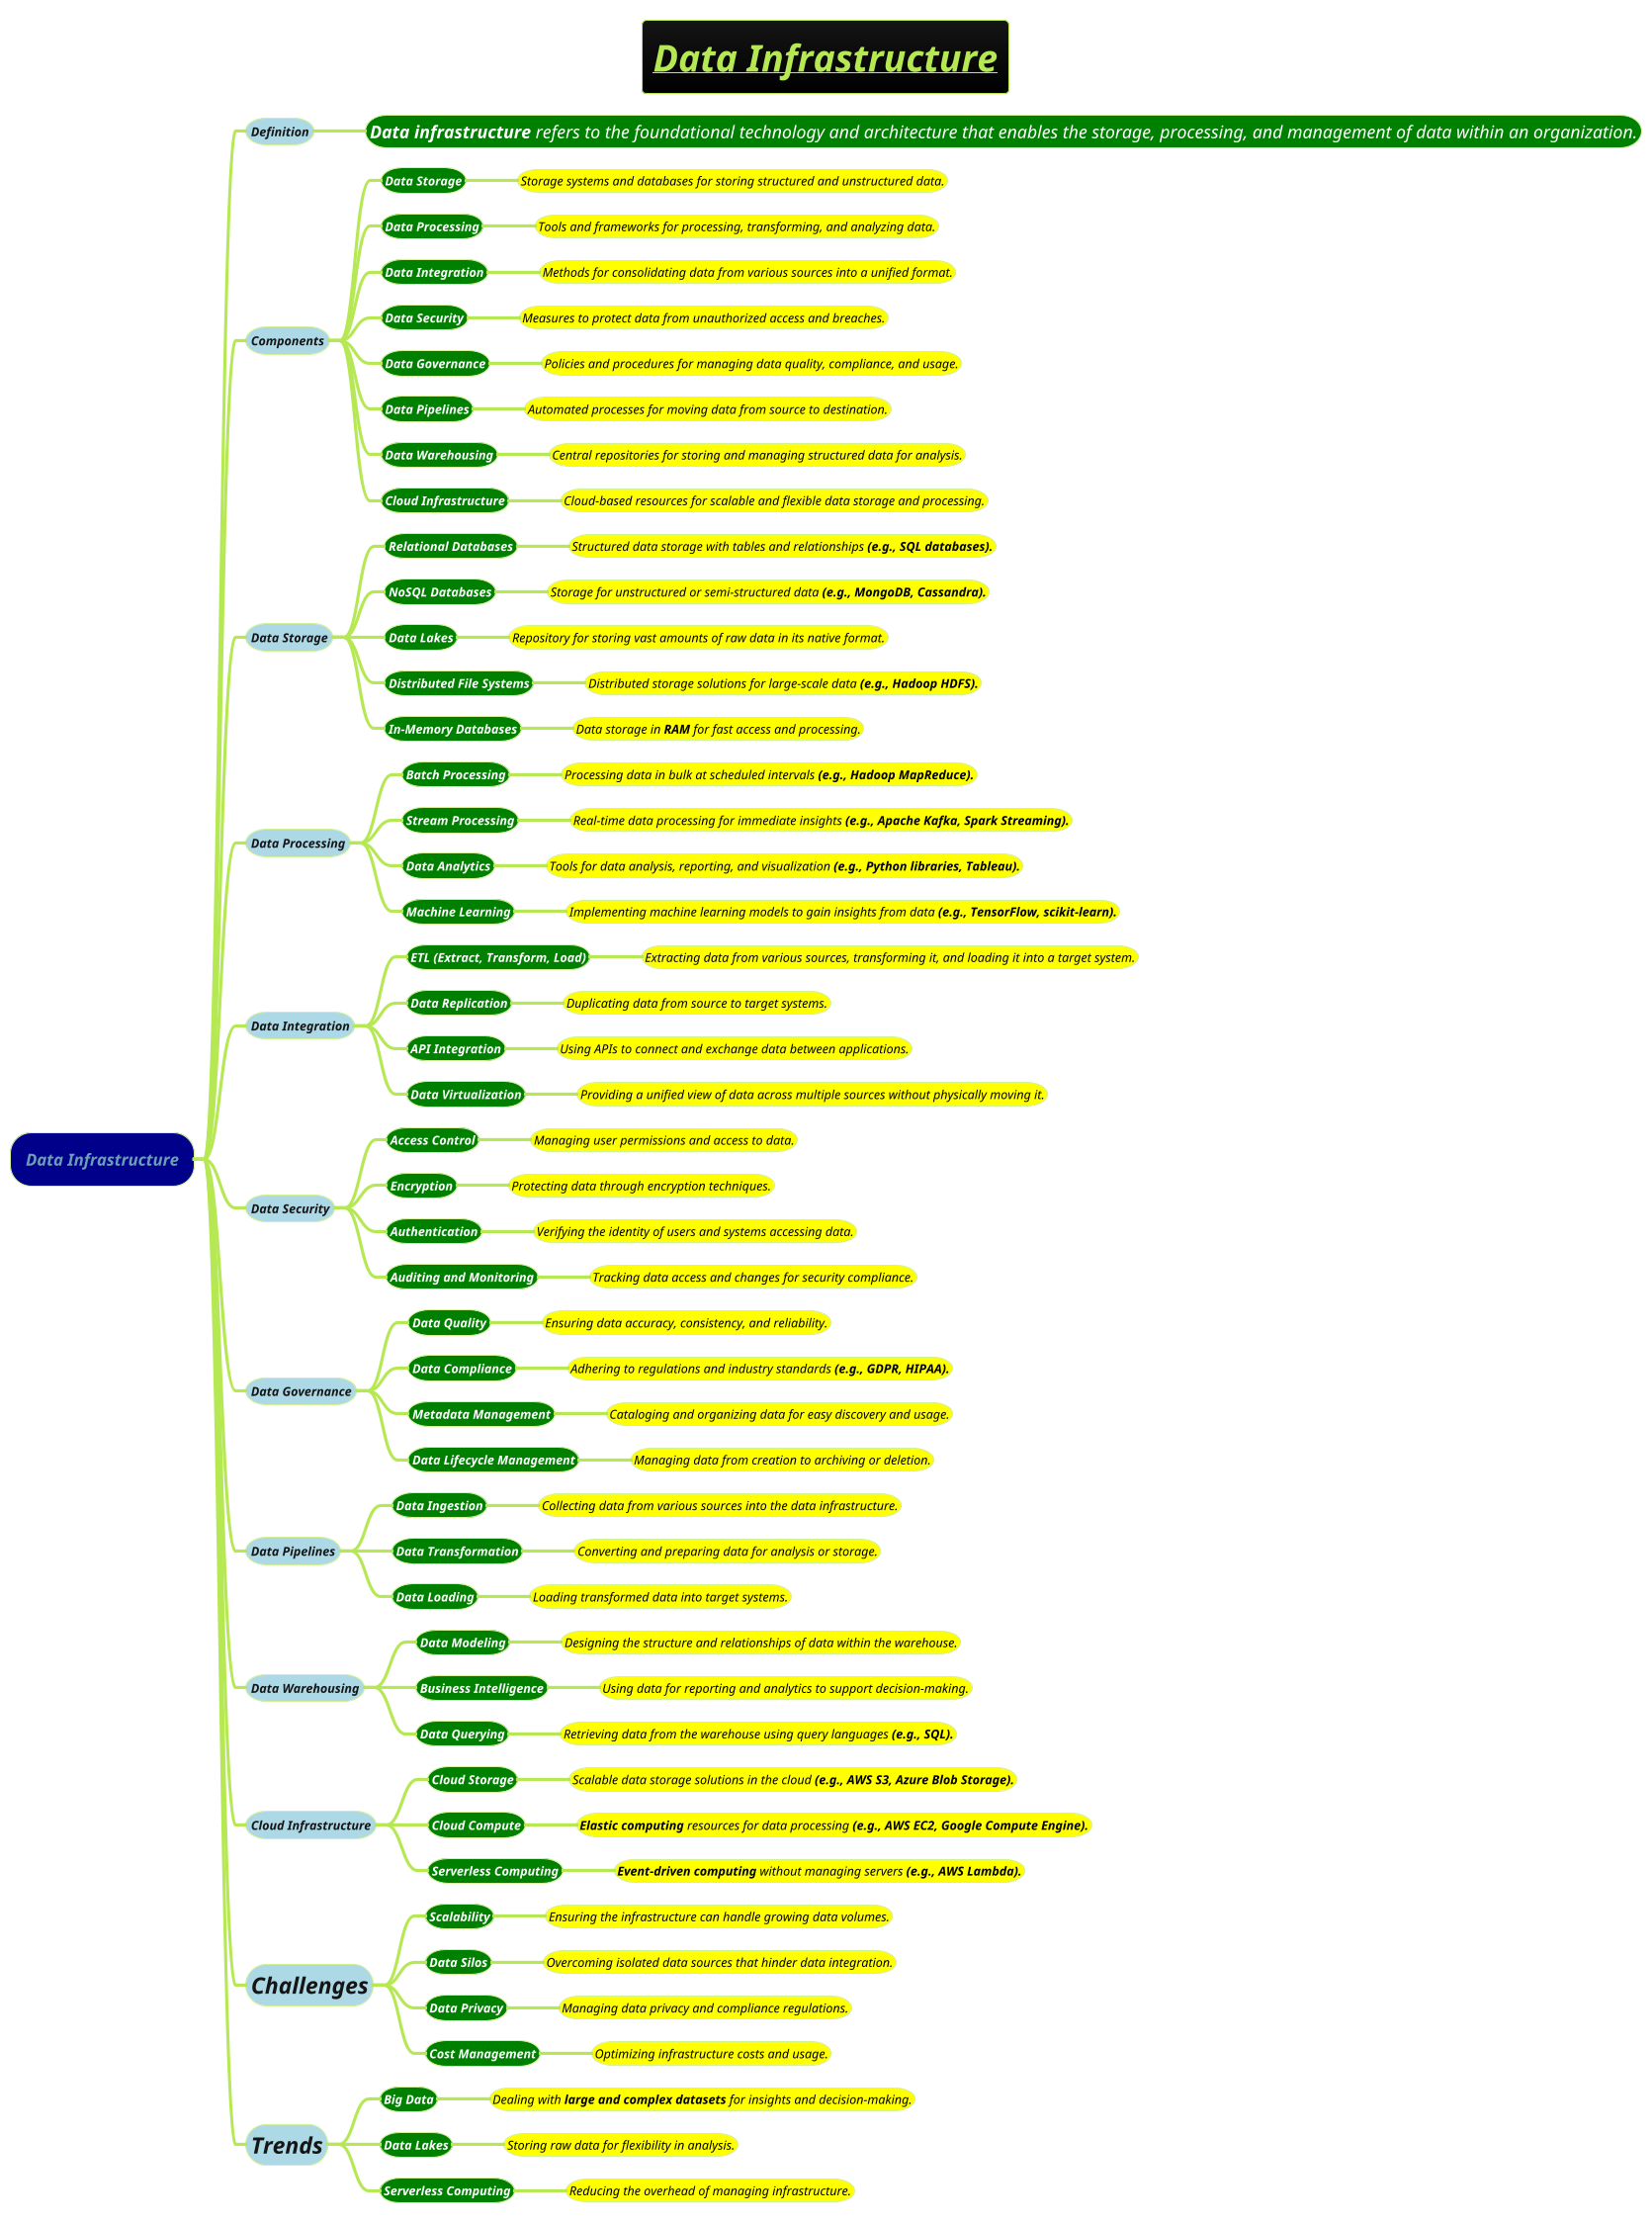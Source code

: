 @startmindmap
title =<i><u><b>Data Infrastructure
!theme hacker



*[#darkblue] <i>Data Infrastructure
**[#lightblue] <i><size:12>Definition
***[#green] <i><size:17><color #white>**Data infrastructure** refers to the foundational technology and architecture that enables the storage, processing, and management of data within an organization.

**[#lightblue] <i><size:12>Components
***[#green] <i><size:12><color #white><b>Data Storage
****[#yellow] <i><size:12><color #black>Storage systems and databases for storing structured and unstructured data.
***[#green] <i><size:12><color #white><b>Data Processing
****[#yellow] <i><size:12><color #black>Tools and frameworks for processing, transforming, and analyzing data.
***[#green] <i><size:12><color #white><b>Data Integration
****[#yellow] <i><size:12><color #black>Methods for consolidating data from various sources into a unified format.
***[#green] <i><size:12><color #white><b>Data Security
****[#yellow] <i><size:12><color #black>Measures to protect data from unauthorized access and breaches.
***[#green] <i><size:12><color #white><b>Data Governance
****[#yellow] <i><size:12><color #black>Policies and procedures for managing data quality, compliance, and usage.
***[#green] <i><size:12><color #white><b>Data Pipelines
****[#yellow] <i><size:12><color #black>Automated processes for moving data from source to destination.
***[#green] <i><size:12><color #white><b>Data Warehousing
****[#yellow] <i><size:12><color #black>Central repositories for storing and managing structured data for analysis.
***[#green] <i><size:12><color #white><b>Cloud Infrastructure
****[#yellow] <i><size:12><color #black>Cloud-based resources for scalable and flexible data storage and processing.

**[#lightblue] <i><size:12>Data Storage
***[#green] <i><size:12><color #white><b>Relational Databases
****[#yellow] <i><size:12><color #black>Structured data storage with tables and relationships <b>(e.g., SQL databases).
***[#green] <i><size:12><color #white><b>NoSQL Databases
****[#yellow] <i><size:12><color #black>Storage for unstructured or semi-structured data <b>(e.g., MongoDB, Cassandra).
***[#green] <i><size:12><color #white><b>Data Lakes
****[#yellow] <i><size:12><color #black>Repository for storing vast amounts of raw data in its native format.
***[#green] <i><size:12><color #white><b>Distributed File Systems
****[#yellow] <i><size:12><color #black>Distributed storage solutions for large-scale data <b>(e.g., Hadoop HDFS).
***[#green] <i><size:12><color #white><b>In-Memory Databases
****[#yellow] <i><size:12><color #black>Data storage in **RAM** for fast access and processing.

**[#lightblue] <i><size:12>Data Processing
***[#green] <i><size:12><color #white><b>Batch Processing
****[#yellow] <i><size:12><color #black>Processing data in bulk at scheduled intervals <b>(e.g., Hadoop MapReduce).
***[#green] <i><size:12><color #white><b>Stream Processing
****[#yellow] <i><size:12><color #black>Real-time data processing for immediate insights <b>(e.g., Apache Kafka, Spark Streaming).
***[#green] <i><size:12><color #white><b>Data Analytics
****[#yellow] <i><size:12><color #black>Tools for data analysis, reporting, and visualization <b>(e.g., Python libraries, Tableau).
***[#green] <i><size:12><color #white><b>Machine Learning
****[#yellow] <i><size:12><color #black>Implementing machine learning models to gain insights from data <b>(e.g., TensorFlow, scikit-learn).

**[#lightblue] <i><size:12>Data Integration
***[#green] <i><size:12><color #white><b>ETL <b>(Extract, Transform, Load)
****[#yellow] <i><size:12><color #black>Extracting data from various sources, transforming it, and loading it into a target system.
***[#green] <i><size:12><color #white><b>Data Replication
****[#yellow] <i><size:12><color #black>Duplicating data from source to target systems.
***[#green] <i><size:12><color #white><b>API Integration
****[#yellow] <i><size:12><color #black>Using APIs to connect and exchange data between applications.
***[#green] <i><size:12><color #white><b>Data Virtualization
****[#yellow] <i><size:12><color #black>Providing a unified view of data across multiple sources without physically moving it.

**[#lightblue] <i><size:12>Data Security
***[#green] <i><size:12><color #white><b>Access Control
****[#yellow] <i><size:12><color #black>Managing user permissions and access to data.
***[#green] <i><size:12><color #white><b>Encryption
****[#yellow] <i><size:12><color #black>Protecting data through encryption techniques.
***[#green] <i><size:12><color #white><b>Authentication
****[#yellow] <i><size:12><color #black>Verifying the identity of users and systems accessing data.
***[#green] <i><size:12><color #white><b>Auditing and Monitoring
****[#yellow] <i><size:12><color #black>Tracking data access and changes for security compliance.

**[#lightblue] <i><size:12>Data Governance
***[#green] <i><size:12><color #white><b>Data Quality
****[#yellow] <i><size:12><color #black>Ensuring data accuracy, consistency, and reliability.
***[#green] <i><size:12><color #white><b>Data Compliance
****[#yellow] <i><size:12><color #black>Adhering to regulations and industry standards <b>(e.g., GDPR, HIPAA).
***[#green] <i><size:12><color #white><b>Metadata Management
****[#yellow] <i><size:12><color #black>Cataloging and organizing data for easy discovery and usage.
***[#green] <i><size:12><color #white><b>Data Lifecycle Management
****[#yellow] <i><size:12><color #black>Managing data from creation to archiving or deletion.

**[#lightblue] <i><size:12>Data Pipelines
***[#green] <i><size:12><color #white><b>Data Ingestion
****[#yellow] <i><size:12><color #black>Collecting data from various sources into the data infrastructure.
***[#green] <i><size:12><color #white><b>Data Transformation
****[#yellow] <i><size:12><color #black>Converting and preparing data for analysis or storage.
***[#green] <i><size:12><color #white><b>Data Loading
****[#yellow] <i><size:12><color #black>Loading transformed data into target systems.

**[#lightblue] <i><size:12>Data Warehousing
***[#green] <i><size:12><color #white><b>Data Modeling
****[#yellow] <i><size:12><color #black>Designing the structure and relationships of data within the warehouse.
***[#green] <i><size:12><color #white><b>Business Intelligence
****[#yellow] <i><size:12><color #black>Using data for reporting and analytics to support decision-making.
***[#green] <i><size:12><color #white><b>Data Querying
****[#yellow] <i><size:12><color #black>Retrieving data from the warehouse using query languages <b>(e.g., SQL).

**[#lightblue] <i><size:12>Cloud Infrastructure
***[#green] <i><size:12><color #white><b>Cloud Storage
****[#yellow] <i><size:12><color #black>Scalable data storage solutions in the cloud <b>(e.g., AWS S3, Azure Blob Storage).
***[#green] <i><size:12><color #white><b>Cloud Compute
****[#yellow] <i><size:12><color #black>**Elastic computing** resources for data processing <b>(e.g., AWS EC2, Google Compute Engine).
***[#green] <i><size:12><color #white><b>Serverless Computing
****[#yellow] <i><size:12><color #black>**Event-driven computing** without managing servers <b>(e.g., AWS Lambda).

**[#lightblue] <i><size:22>Challenges
***[#green] <i><size:12><color #white><b>Scalability
****[#yellow] <i><size:12><color #black>Ensuring the infrastructure can handle growing data volumes.
***[#green] <i><size:12><color #white><b>Data Silos
****[#yellow] <i><size:12><color #black>Overcoming isolated data sources that hinder data integration.
***[#green] <i><size:12><color #white><b>Data Privacy
****[#yellow] <i><size:12><color #black>Managing data privacy and compliance regulations.
***[#green] <i><size:12><color #white><b>Cost Management
****[#yellow] <i><size:12><color #black>Optimizing infrastructure costs and usage.

**[#lightblue] <i><size:22>Trends
***[#green] <i><size:12><color #white><b>Big Data
****[#yellow] <i><size:12><color #black>Dealing with **large and complex datasets** for insights and decision-making.
***[#green] <i><size:12><color #white><b>Data Lakes
****[#yellow] <i><size:12><color #black>Storing raw data for flexibility in analysis.
***[#green] <i><size:12><color #white><b>Serverless Computing
****[#yellow] <i><size:12><color #black>Reducing the overhead of managing infrastructure.

@endmindmap
